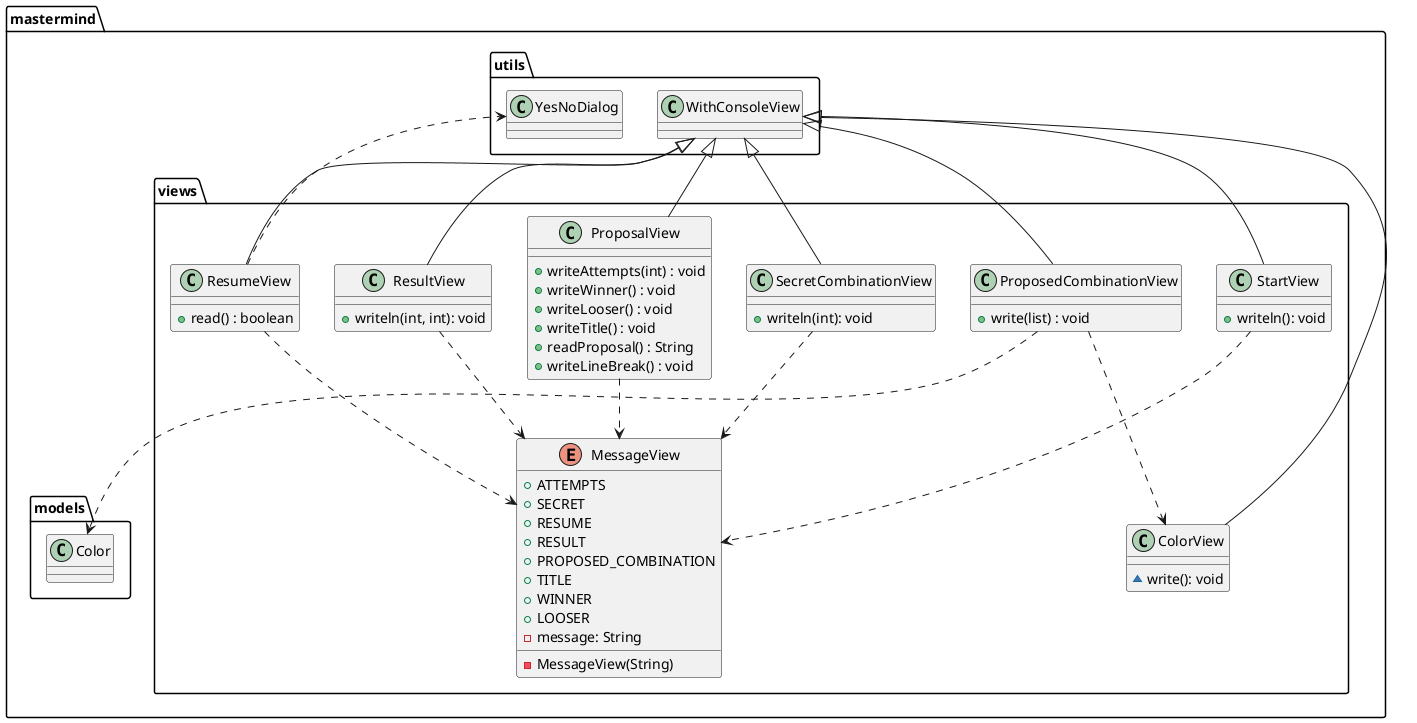 @startuml

top to bottom direction

class mastermind.views.ColorView {
    ~ write(): void
}
mastermind.utils.WithConsoleView <|--- mastermind.views.ColorView

class mastermind.views.SecretCombinationView {
    + writeln(int): void
}
mastermind.utils.WithConsoleView <|--- mastermind.views.SecretCombinationView
mastermind.views.SecretCombinationView ..> mastermind.views.MessageView

class mastermind.views.ProposedCombinationView {
    + write(list) : void
}
mastermind.utils.WithConsoleView <|-- mastermind.views.ProposedCombinationView
mastermind.views.ProposedCombinationView ..> mastermind.views.ColorView
mastermind.views.ProposedCombinationView ..> mastermind.models.Color

class mastermind.views.ProposalView {
    + writeAttempts(int) : void
    + writeWinner() : void
    + writeLooser() : void
    + writeTitle() : void
    + readProposal() : String
    + writeLineBreak() : void
}
mastermind.utils.WithConsoleView <|-- mastermind.views.ProposalView
mastermind.views.ProposalView ..> mastermind.views.MessageView

class mastermind.views.ResultView {
    + writeln(int, int): void
}
mastermind.utils.WithConsoleView <|-- mastermind.views.ResultView
mastermind.views.ResultView ..> mastermind.views.MessageView

class mastermind.views.ResumeView {
    + read() : boolean
}
mastermind.utils.WithConsoleView <|-- mastermind.views.ResumeView
mastermind.views.ResumeView ..> mastermind.utils.YesNoDialog
mastermind.views.ResumeView ..> mastermind.views.MessageView

class mastermind.views.StartView {
    + writeln(): void
}
mastermind.utils.WithConsoleView <|-- mastermind.views.StartView
mastermind.views.StartView ..> mastermind.views.MessageView


enum mastermind.views.MessageView {
    + ATTEMPTS
   	+ SECRET
   	+ RESUME
   	+ RESULT
   	+ PROPOSED_COMBINATION
   	+ TITLE
   	+ WINNER
   	+ LOOSER
    - message: String
    - MessageView(String)
}

@enduml